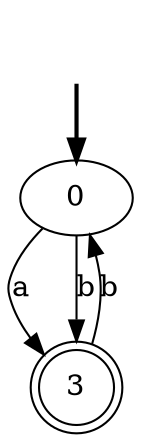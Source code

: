 digraph {
	fake [style=invisible]
	0 [root=true]
	3 [shape=doublecircle]
	fake -> 0 [style=bold]
	0 -> 3 [label=a]
	0 -> 3 [label=b]
	3 -> 0 [label=b]
}
